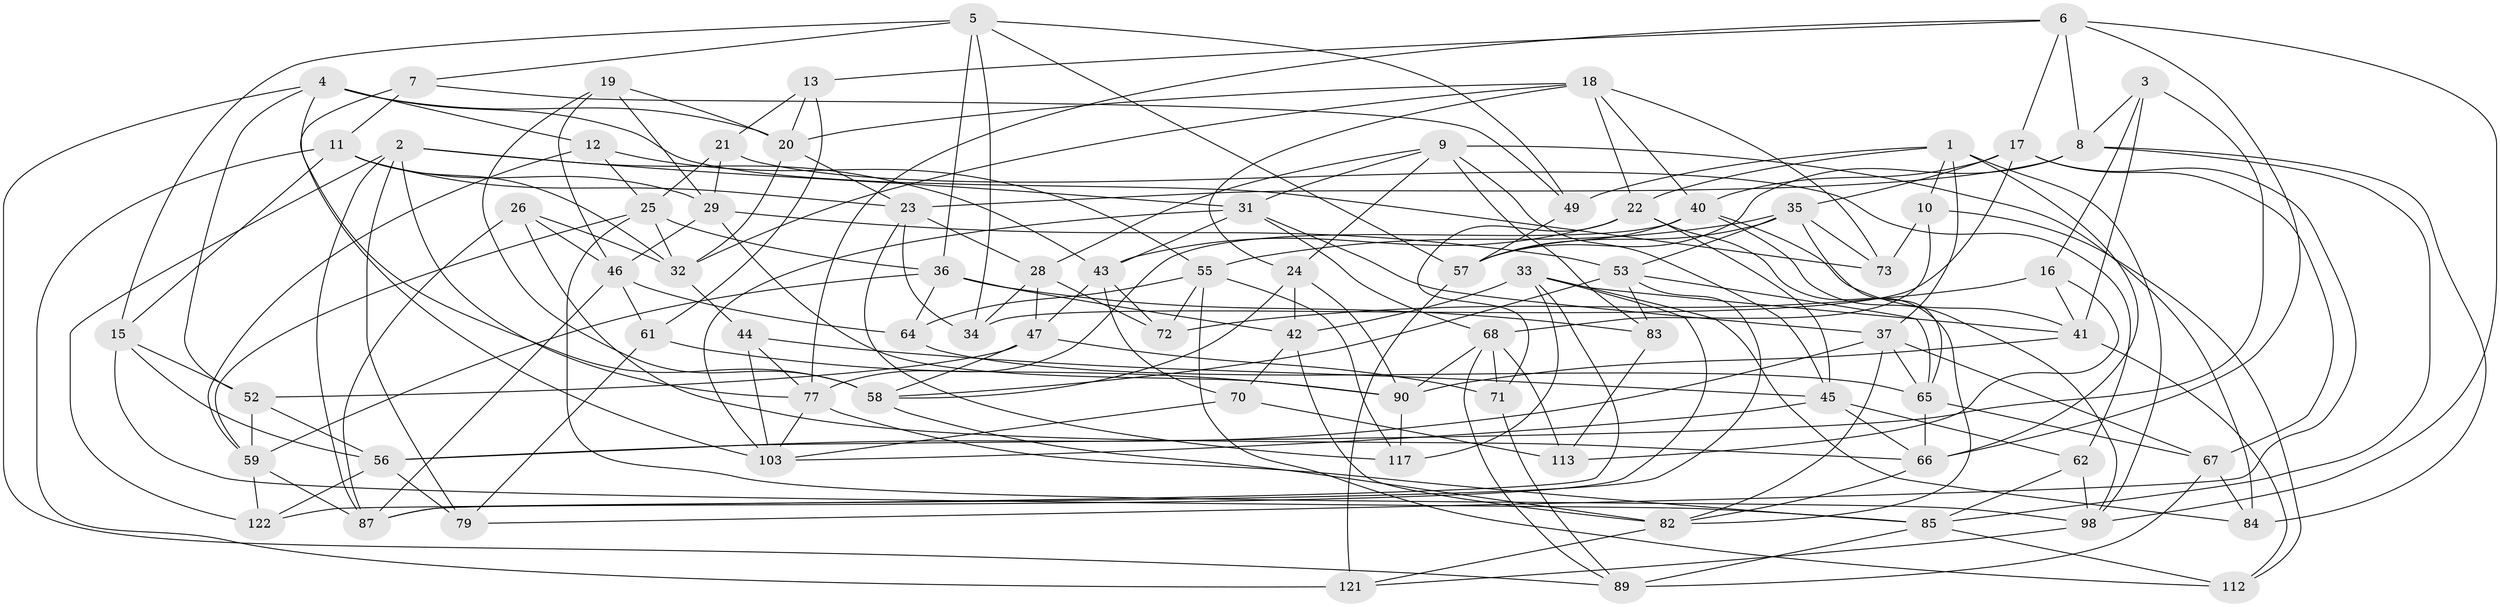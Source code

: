 // original degree distribution, {4: 1.0}
// Generated by graph-tools (version 1.1) at 2025/42/03/06/25 10:42:25]
// undirected, 77 vertices, 200 edges
graph export_dot {
graph [start="1"]
  node [color=gray90,style=filled];
  1 [super="+78"];
  2 [super="+30"];
  3;
  4 [super="+114"];
  5 [super="+92"];
  6 [super="+74"];
  7;
  8 [super="+76"];
  9 [super="+14"];
  10;
  11 [super="+38"];
  12;
  13;
  15 [super="+48"];
  16;
  17 [super="+115"];
  18 [super="+107"];
  19;
  20 [super="+94"];
  21;
  22 [super="+93"];
  23 [super="+102"];
  24 [super="+27"];
  25 [super="+91"];
  26;
  28 [super="+116"];
  29 [super="+96"];
  31 [super="+39"];
  32 [super="+126"];
  33 [super="+99"];
  34;
  35 [super="+60"];
  36 [super="+81"];
  37 [super="+109"];
  40 [super="+51"];
  41 [super="+111"];
  42 [super="+119"];
  43 [super="+50"];
  44;
  45 [super="+63"];
  46 [super="+124"];
  47 [super="+80"];
  49;
  52 [super="+54"];
  53 [super="+75"];
  55 [super="+125"];
  56 [super="+123"];
  57 [super="+118"];
  58 [super="+106"];
  59 [super="+104"];
  61;
  62;
  64;
  65 [super="+69"];
  66 [super="+110"];
  67 [super="+108"];
  68 [super="+86"];
  70;
  71;
  72;
  73;
  77 [super="+88"];
  79;
  82 [super="+95"];
  83;
  84;
  85 [super="+127"];
  87 [super="+100"];
  89 [super="+101"];
  90 [super="+97"];
  98 [super="+105"];
  103 [super="+120"];
  112;
  113;
  117;
  121;
  122;
  1 -- 10;
  1 -- 98;
  1 -- 49;
  1 -- 66;
  1 -- 22;
  1 -- 37;
  2 -- 43;
  2 -- 122;
  2 -- 79;
  2 -- 77;
  2 -- 87;
  2 -- 31;
  3 -- 8;
  3 -- 56;
  3 -- 16;
  3 -- 41;
  4 -- 73;
  4 -- 58;
  4 -- 52;
  4 -- 12;
  4 -- 89;
  4 -- 20;
  5 -- 34;
  5 -- 49;
  5 -- 15;
  5 -- 57;
  5 -- 36;
  5 -- 7;
  6 -- 13;
  6 -- 17;
  6 -- 66;
  6 -- 8;
  6 -- 98;
  6 -- 77;
  7 -- 103;
  7 -- 49;
  7 -- 11;
  8 -- 23;
  8 -- 85;
  8 -- 57;
  8 -- 84;
  9 -- 45;
  9 -- 31;
  9 -- 28;
  9 -- 24;
  9 -- 83;
  9 -- 84;
  10 -- 112;
  10 -- 73;
  10 -- 68;
  11 -- 121;
  11 -- 32;
  11 -- 15;
  11 -- 23;
  11 -- 29;
  12 -- 59;
  12 -- 55;
  12 -- 25;
  13 -- 21;
  13 -- 61;
  13 -- 20;
  15 -- 85;
  15 -- 52 [weight=2];
  15 -- 56;
  16 -- 113;
  16 -- 41;
  16 -- 72;
  17 -- 34;
  17 -- 40;
  17 -- 67;
  17 -- 79;
  17 -- 35;
  18 -- 24;
  18 -- 32;
  18 -- 73;
  18 -- 40;
  18 -- 22;
  18 -- 20;
  19 -- 29;
  19 -- 20;
  19 -- 58;
  19 -- 46;
  20 -- 32;
  20 -- 23;
  21 -- 62;
  21 -- 25;
  21 -- 29;
  22 -- 43;
  22 -- 71;
  22 -- 82;
  22 -- 45;
  23 -- 34;
  23 -- 28;
  23 -- 117;
  24 -- 90;
  24 -- 42 [weight=2];
  24 -- 58;
  25 -- 32;
  25 -- 98;
  25 -- 36;
  25 -- 59;
  26 -- 46;
  26 -- 66;
  26 -- 87;
  26 -- 32;
  28 -- 72;
  28 -- 47 [weight=2];
  28 -- 34;
  29 -- 90;
  29 -- 53;
  29 -- 46;
  31 -- 43;
  31 -- 68;
  31 -- 103;
  31 -- 37;
  32 -- 44;
  33 -- 122;
  33 -- 117;
  33 -- 87;
  33 -- 42;
  33 -- 84;
  33 -- 41;
  35 -- 73;
  35 -- 55;
  35 -- 65;
  35 -- 53;
  35 -- 57;
  36 -- 42;
  36 -- 64;
  36 -- 83;
  36 -- 59;
  37 -- 65;
  37 -- 67;
  37 -- 56;
  37 -- 82;
  40 -- 98;
  40 -- 57;
  40 -- 41;
  40 -- 77;
  41 -- 112;
  41 -- 90;
  42 -- 70;
  42 -- 82;
  43 -- 70;
  43 -- 72;
  43 -- 47;
  44 -- 103;
  44 -- 77;
  44 -- 45;
  45 -- 66;
  45 -- 62;
  45 -- 103;
  46 -- 64;
  46 -- 87;
  46 -- 61;
  47 -- 71;
  47 -- 58;
  47 -- 52;
  49 -- 57;
  52 -- 56;
  52 -- 59;
  53 -- 58;
  53 -- 65;
  53 -- 83;
  53 -- 87;
  55 -- 112;
  55 -- 64;
  55 -- 72;
  55 -- 117;
  56 -- 122;
  56 -- 79;
  57 -- 121;
  58 -- 82;
  59 -- 87;
  59 -- 122;
  61 -- 79;
  61 -- 90;
  62 -- 85;
  62 -- 98;
  64 -- 65;
  65 -- 66;
  65 -- 67;
  66 -- 82;
  67 -- 84;
  67 -- 89 [weight=2];
  68 -- 71;
  68 -- 90;
  68 -- 113;
  68 -- 89;
  70 -- 113;
  70 -- 103;
  71 -- 89;
  77 -- 85;
  77 -- 103;
  82 -- 121;
  83 -- 113;
  85 -- 89;
  85 -- 112;
  90 -- 117;
  98 -- 121;
}

